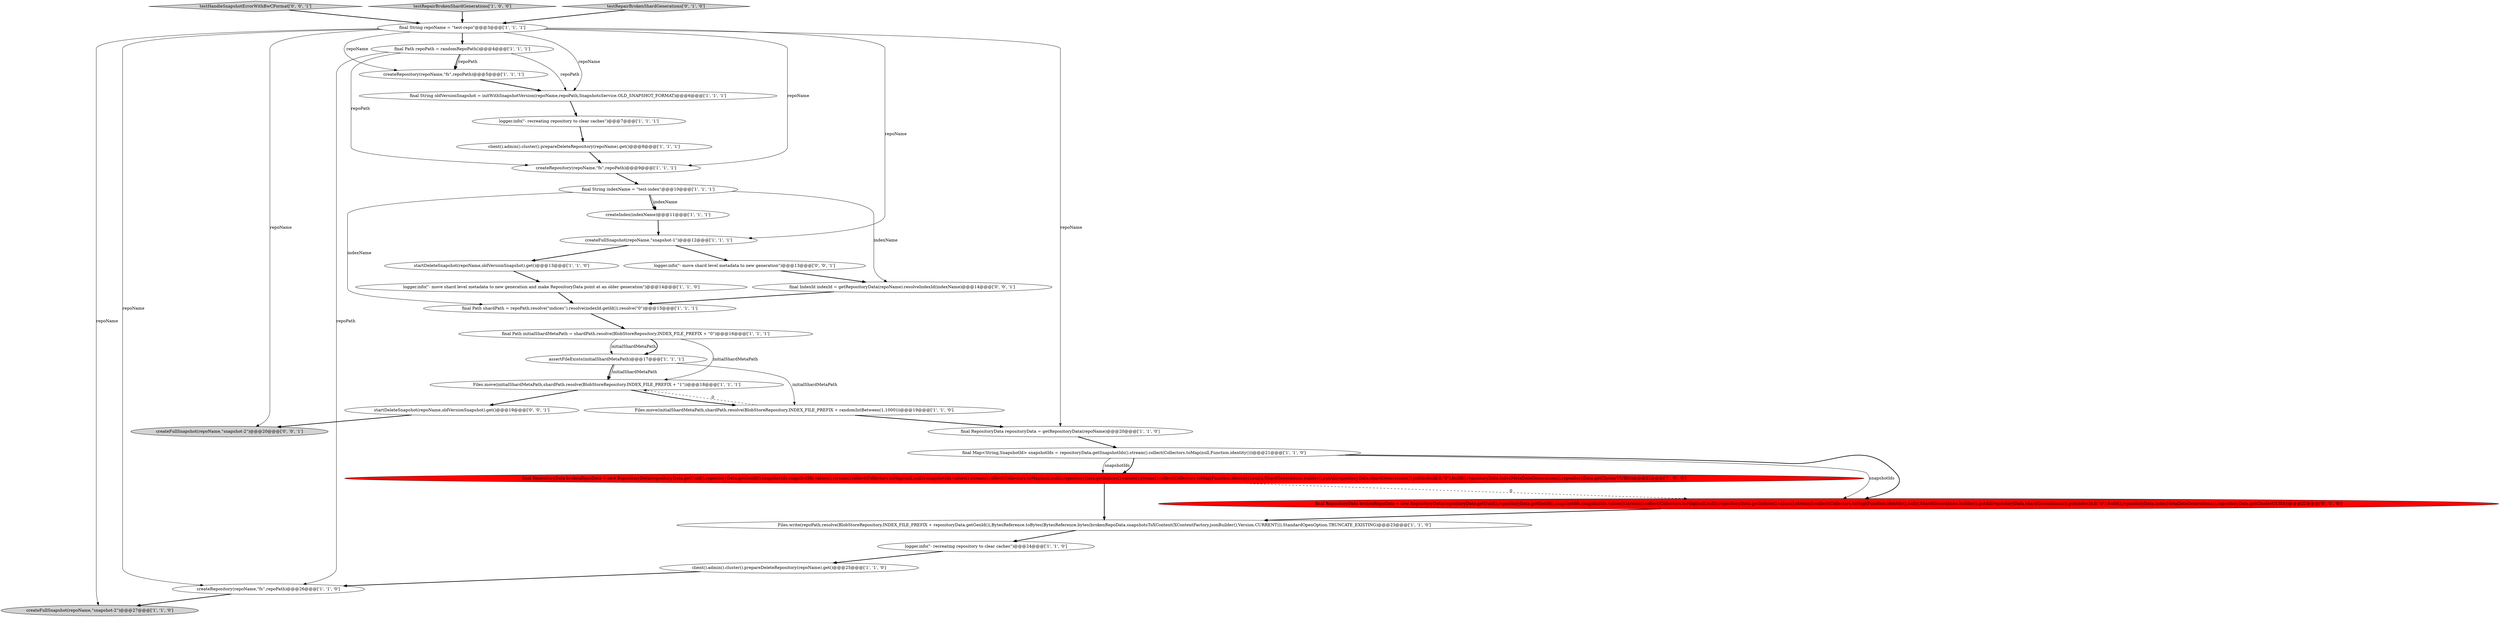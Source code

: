 digraph {
10 [style = filled, label = "final RepositoryData brokenRepoData = new RepositoryData(repositoryData.getUuid(),repositoryData.getGenId(),snapshotIds,snapshotIds.values().stream().collect(Collectors.toMap(null,null)),snapshotIds.values().stream().collect(Collectors.toMap(null,null)),repositoryData.getIndices().values().stream().collect(Collectors.toMap(Function.identity(),null)),ShardGenerations.builder().putAll(repositoryData.shardGenerations()).put(indexId,0,\"0\").build(),repositoryData.indexMetaDataGenerations(),repositoryData.getClusterUUID())@@@22@@@['1', '0', '0']", fillcolor = red, shape = ellipse image = "AAA1AAABBB1BBB"];
29 [style = filled, label = "testHandleSnapshotErrorWithBwCFormat['0', '0', '1']", fillcolor = lightgray, shape = diamond image = "AAA0AAABBB3BBB"];
11 [style = filled, label = "assertFileExists(initialShardMetaPath)@@@17@@@['1', '1', '1']", fillcolor = white, shape = ellipse image = "AAA0AAABBB1BBB"];
8 [style = filled, label = "final Path initialShardMetaPath = shardPath.resolve(BlobStoreRepository.INDEX_FILE_PREFIX + \"0\")@@@16@@@['1', '1', '1']", fillcolor = white, shape = ellipse image = "AAA0AAABBB1BBB"];
6 [style = filled, label = "Files.write(repoPath.resolve(BlobStoreRepository.INDEX_FILE_PREFIX + repositoryData.getGenId()),BytesReference.toBytes(BytesReference.bytes(brokenRepoData.snapshotsToXContent(XContentFactory.jsonBuilder(),Version.CURRENT))),StandardOpenOption.TRUNCATE_EXISTING)@@@23@@@['1', '1', '0']", fillcolor = white, shape = ellipse image = "AAA0AAABBB1BBB"];
14 [style = filled, label = "logger.info(\"- recreating repository to clear caches\")@@@24@@@['1', '1', '0']", fillcolor = white, shape = ellipse image = "AAA0AAABBB1BBB"];
20 [style = filled, label = "client().admin().cluster().prepareDeleteRepository(repoName).get()@@@25@@@['1', '1', '0']", fillcolor = white, shape = ellipse image = "AAA0AAABBB1BBB"];
16 [style = filled, label = "Files.move(initialShardMetaPath,shardPath.resolve(BlobStoreRepository.INDEX_FILE_PREFIX + \"1\"))@@@18@@@['1', '1', '1']", fillcolor = white, shape = ellipse image = "AAA0AAABBB1BBB"];
5 [style = filled, label = "createRepository(repoName,\"fs\",repoPath)@@@9@@@['1', '1', '1']", fillcolor = white, shape = ellipse image = "AAA0AAABBB1BBB"];
18 [style = filled, label = "final String oldVersionSnapshot = initWithSnapshotVersion(repoName,repoPath,SnapshotsService.OLD_SNAPSHOT_FORMAT)@@@6@@@['1', '1', '1']", fillcolor = white, shape = ellipse image = "AAA0AAABBB1BBB"];
2 [style = filled, label = "final String repoName = \"test-repo\"@@@3@@@['1', '1', '1']", fillcolor = white, shape = ellipse image = "AAA0AAABBB1BBB"];
1 [style = filled, label = "final Map<String,SnapshotId> snapshotIds = repositoryData.getSnapshotIds().stream().collect(Collectors.toMap(null,Function.identity()))@@@21@@@['1', '1', '0']", fillcolor = white, shape = ellipse image = "AAA0AAABBB1BBB"];
15 [style = filled, label = "final Path repoPath = randomRepoPath()@@@4@@@['1', '1', '1']", fillcolor = white, shape = ellipse image = "AAA0AAABBB1BBB"];
25 [style = filled, label = "logger.info(\"- move shard level metadata to new generation and make RepositoryData point at an older generation\")@@@14@@@['1', '1', '0']", fillcolor = white, shape = ellipse image = "AAA0AAABBB1BBB"];
22 [style = filled, label = "client().admin().cluster().prepareDeleteRepository(repoName).get()@@@8@@@['1', '1', '1']", fillcolor = white, shape = ellipse image = "AAA0AAABBB1BBB"];
24 [style = filled, label = "testRepairBrokenShardGenerations['1', '0', '0']", fillcolor = lightgray, shape = diamond image = "AAA0AAABBB1BBB"];
31 [style = filled, label = "final IndexId indexId = getRepositoryData(repoName).resolveIndexId(indexName)@@@14@@@['0', '0', '1']", fillcolor = white, shape = ellipse image = "AAA0AAABBB3BBB"];
17 [style = filled, label = "Files.move(initialShardMetaPath,shardPath.resolve(BlobStoreRepository.INDEX_FILE_PREFIX + randomIntBetween(1,1000)))@@@19@@@['1', '1', '0']", fillcolor = white, shape = ellipse image = "AAA0AAABBB1BBB"];
26 [style = filled, label = "final RepositoryData brokenRepoData = new RepositoryData(repositoryData.getUuid(),repositoryData.getGenId(),snapshotIds,snapshotIds.values().stream().collect(Collectors.toMap(null,null)),repositoryData.getIndices().values().stream().collect(Collectors.toMap(Function.identity(),null)),ShardGenerations.builder().putAll(repositoryData.shardGenerations()).put(indexId,0,\"0\").build(),repositoryData.indexMetaDataGenerations(),repositoryData.getClusterUUID())@@@22@@@['0', '1', '0']", fillcolor = red, shape = ellipse image = "AAA1AAABBB2BBB"];
21 [style = filled, label = "createFullSnapshot(repoName,\"snapshot-2\")@@@27@@@['1', '1', '0']", fillcolor = lightgray, shape = ellipse image = "AAA0AAABBB1BBB"];
7 [style = filled, label = "createIndex(indexName)@@@11@@@['1', '1', '1']", fillcolor = white, shape = ellipse image = "AAA0AAABBB1BBB"];
23 [style = filled, label = "createRepository(repoName,\"fs\",repoPath)@@@26@@@['1', '1', '0']", fillcolor = white, shape = ellipse image = "AAA0AAABBB1BBB"];
19 [style = filled, label = "final String indexName = \"test-index\"@@@10@@@['1', '1', '1']", fillcolor = white, shape = ellipse image = "AAA0AAABBB1BBB"];
27 [style = filled, label = "testRepairBrokenShardGenerations['0', '1', '0']", fillcolor = lightgray, shape = diamond image = "AAA0AAABBB2BBB"];
3 [style = filled, label = "logger.info(\"- recreating repository to clear caches\")@@@7@@@['1', '1', '1']", fillcolor = white, shape = ellipse image = "AAA0AAABBB1BBB"];
32 [style = filled, label = "logger.info(\"- move shard level metadata to new generation\")@@@13@@@['0', '0', '1']", fillcolor = white, shape = ellipse image = "AAA0AAABBB3BBB"];
9 [style = filled, label = "final RepositoryData repositoryData = getRepositoryData(repoName)@@@20@@@['1', '1', '0']", fillcolor = white, shape = ellipse image = "AAA0AAABBB1BBB"];
13 [style = filled, label = "startDeleteSnapshot(repoName,oldVersionSnapshot).get()@@@13@@@['1', '1', '0']", fillcolor = white, shape = ellipse image = "AAA0AAABBB1BBB"];
12 [style = filled, label = "createFullSnapshot(repoName,\"snapshot-1\")@@@12@@@['1', '1', '1']", fillcolor = white, shape = ellipse image = "AAA0AAABBB1BBB"];
0 [style = filled, label = "createRepository(repoName,\"fs\",repoPath)@@@5@@@['1', '1', '1']", fillcolor = white, shape = ellipse image = "AAA0AAABBB1BBB"];
4 [style = filled, label = "final Path shardPath = repoPath.resolve(\"indices\").resolve(indexId.getId()).resolve(\"0\")@@@15@@@['1', '1', '1']", fillcolor = white, shape = ellipse image = "AAA0AAABBB1BBB"];
30 [style = filled, label = "startDeleteSnapshot(repoName,oldVersionSnapshot).get()@@@19@@@['0', '0', '1']", fillcolor = white, shape = ellipse image = "AAA0AAABBB3BBB"];
28 [style = filled, label = "createFullSnapshot(repoName,\"snapshot-2\")@@@20@@@['0', '0', '1']", fillcolor = lightgray, shape = ellipse image = "AAA0AAABBB3BBB"];
13->25 [style = bold, label=""];
11->16 [style = bold, label=""];
18->3 [style = bold, label=""];
11->16 [style = solid, label="initialShardMetaPath"];
11->17 [style = solid, label="initialShardMetaPath"];
17->16 [style = dashed, label="0"];
1->10 [style = solid, label="snapshotIds"];
24->2 [style = bold, label=""];
7->12 [style = bold, label=""];
17->9 [style = bold, label=""];
2->21 [style = solid, label="repoName"];
12->32 [style = bold, label=""];
15->18 [style = solid, label="repoPath"];
25->4 [style = bold, label=""];
15->23 [style = solid, label="repoPath"];
31->4 [style = bold, label=""];
1->26 [style = solid, label="snapshotIds"];
19->31 [style = solid, label="indexName"];
16->17 [style = bold, label=""];
1->26 [style = bold, label=""];
26->6 [style = bold, label=""];
3->22 [style = bold, label=""];
19->7 [style = solid, label="indexName"];
8->11 [style = solid, label="initialShardMetaPath"];
22->5 [style = bold, label=""];
10->6 [style = bold, label=""];
2->9 [style = solid, label="repoName"];
2->12 [style = solid, label="repoName"];
6->14 [style = bold, label=""];
5->19 [style = bold, label=""];
12->13 [style = bold, label=""];
2->28 [style = solid, label="repoName"];
15->0 [style = solid, label="repoPath"];
29->2 [style = bold, label=""];
10->26 [style = dashed, label="0"];
30->28 [style = bold, label=""];
20->23 [style = bold, label=""];
23->21 [style = bold, label=""];
8->16 [style = solid, label="initialShardMetaPath"];
15->0 [style = bold, label=""];
16->30 [style = bold, label=""];
2->5 [style = solid, label="repoName"];
2->15 [style = bold, label=""];
15->5 [style = solid, label="repoPath"];
19->4 [style = solid, label="indexName"];
4->8 [style = bold, label=""];
0->18 [style = bold, label=""];
2->23 [style = solid, label="repoName"];
2->18 [style = solid, label="repoName"];
2->0 [style = solid, label="repoName"];
9->1 [style = bold, label=""];
1->10 [style = bold, label=""];
8->11 [style = bold, label=""];
19->7 [style = bold, label=""];
27->2 [style = bold, label=""];
32->31 [style = bold, label=""];
14->20 [style = bold, label=""];
}
